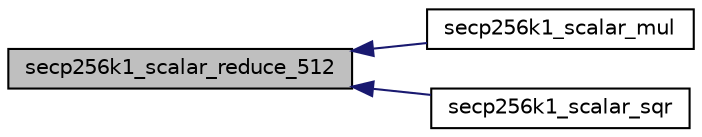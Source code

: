 digraph "secp256k1_scalar_reduce_512"
{
  edge [fontname="Helvetica",fontsize="10",labelfontname="Helvetica",labelfontsize="10"];
  node [fontname="Helvetica",fontsize="10",shape=record];
  rankdir="LR";
  Node70 [label="secp256k1_scalar_reduce_512",height=0.2,width=0.4,color="black", fillcolor="grey75", style="filled", fontcolor="black"];
  Node70 -> Node71 [dir="back",color="midnightblue",fontsize="10",style="solid",fontname="Helvetica"];
  Node71 [label="secp256k1_scalar_mul",height=0.2,width=0.4,color="black", fillcolor="white", style="filled",URL="$db/d1f/scalar__4x64__impl_8h.html#a89db15f705c8eafcd10c08181523acd0"];
  Node70 -> Node72 [dir="back",color="midnightblue",fontsize="10",style="solid",fontname="Helvetica"];
  Node72 [label="secp256k1_scalar_sqr",height=0.2,width=0.4,color="black", fillcolor="white", style="filled",URL="$db/d1f/scalar__4x64__impl_8h.html#a2e65618baa17c59e89149a9f7e632f69"];
}

